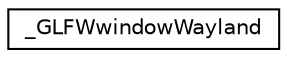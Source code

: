 digraph "Graphical Class Hierarchy"
{
 // LATEX_PDF_SIZE
  edge [fontname="Helvetica",fontsize="10",labelfontname="Helvetica",labelfontsize="10"];
  node [fontname="Helvetica",fontsize="10",shape=record];
  rankdir="LR";
  Node0 [label="_GLFWwindowWayland",height=0.2,width=0.4,color="black", fillcolor="white", style="filled",URL="$struct__GLFWwindowWayland.html",tooltip=" "];
}
